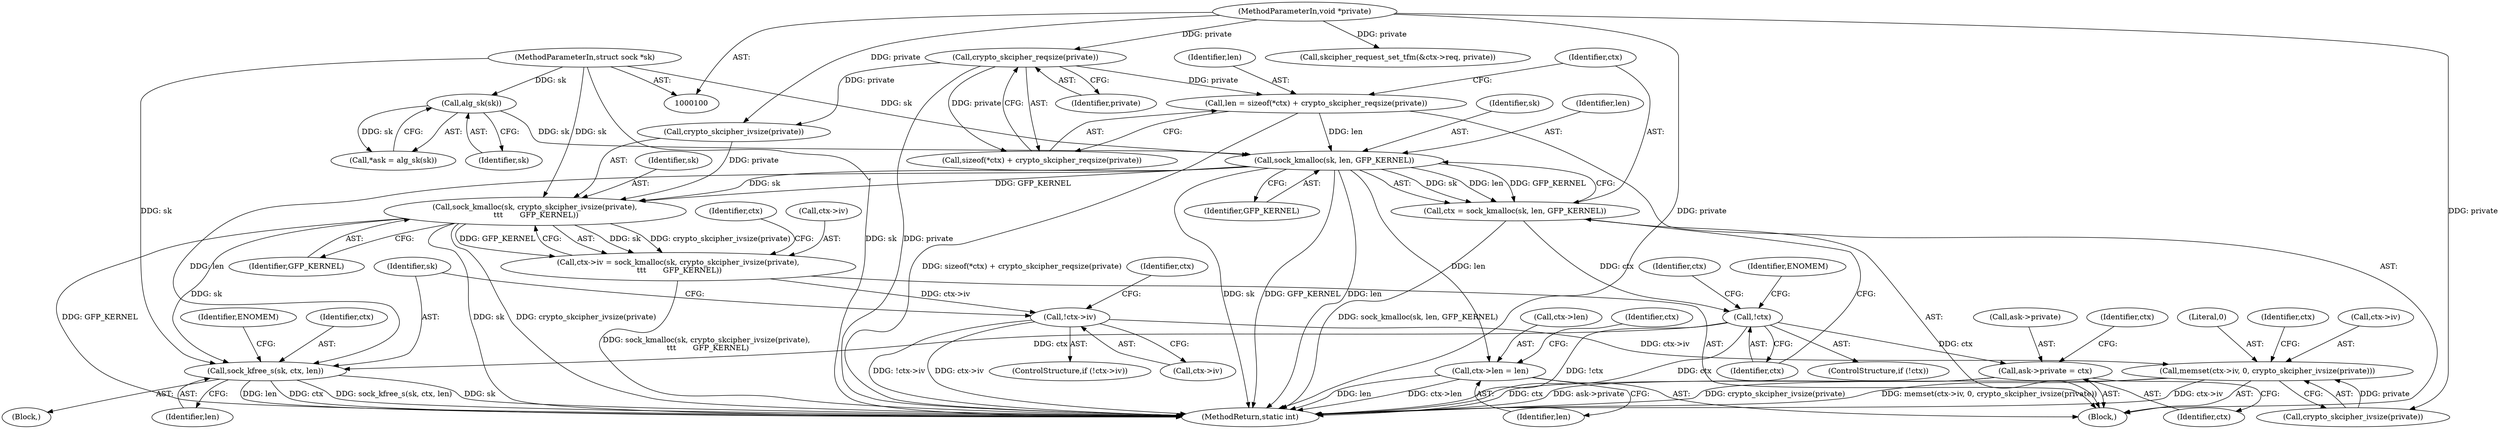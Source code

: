 digraph "1_linux_dd504589577d8e8e70f51f997ad487a4cb6c026f@API" {
"1000121" [label="(Call,sock_kmalloc(sk, len, GFP_KERNEL))"];
"1000108" [label="(Call,alg_sk(sk))"];
"1000102" [label="(MethodParameterIn,struct sock *sk)"];
"1000111" [label="(Call,len = sizeof(*ctx) + crypto_skcipher_reqsize(private))"];
"1000117" [label="(Call,crypto_skcipher_reqsize(private))"];
"1000101" [label="(MethodParameterIn,void *private)"];
"1000119" [label="(Call,ctx = sock_kmalloc(sk, len, GFP_KERNEL))"];
"1000126" [label="(Call,!ctx)"];
"1000146" [label="(Call,sock_kfree_s(sk, ctx, len))"];
"1000201" [label="(Call,ask->private = ctx)"];
"1000135" [label="(Call,sock_kmalloc(sk, crypto_skcipher_ivsize(private),\n \t\t\t       GFP_KERNEL))"];
"1000131" [label="(Call,ctx->iv = sock_kmalloc(sk, crypto_skcipher_ivsize(private),\n \t\t\t       GFP_KERNEL))"];
"1000141" [label="(Call,!ctx->iv)"];
"1000153" [label="(Call,memset(ctx->iv, 0, crypto_skcipher_ivsize(private)))"];
"1000165" [label="(Call,ctx->len = len)"];
"1000120" [label="(Identifier,ctx)"];
"1000137" [label="(Call,crypto_skcipher_ivsize(private))"];
"1000109" [label="(Identifier,sk)"];
"1000124" [label="(Identifier,GFP_KERNEL)"];
"1000149" [label="(Identifier,len)"];
"1000102" [label="(MethodParameterIn,struct sock *sk)"];
"1000121" [label="(Call,sock_kmalloc(sk, len, GFP_KERNEL))"];
"1000141" [label="(Call,!ctx->iv)"];
"1000126" [label="(Call,!ctx)"];
"1000201" [label="(Call,ask->private = ctx)"];
"1000146" [label="(Call,sock_kfree_s(sk, ctx, len))"];
"1000147" [label="(Identifier,sk)"];
"1000202" [label="(Call,ask->private)"];
"1000153" [label="(Call,memset(ctx->iv, 0, crypto_skcipher_ivsize(private)))"];
"1000165" [label="(Call,ctx->len = len)"];
"1000122" [label="(Identifier,sk)"];
"1000101" [label="(MethodParameterIn,void *private)"];
"1000127" [label="(Identifier,ctx)"];
"1000152" [label="(Identifier,ENOMEM)"];
"1000118" [label="(Identifier,private)"];
"1000119" [label="(Call,ctx = sock_kmalloc(sk, len, GFP_KERNEL))"];
"1000112" [label="(Identifier,len)"];
"1000157" [label="(Literal,0)"];
"1000139" [label="(Identifier,GFP_KERNEL)"];
"1000125" [label="(ControlStructure,if (!ctx))"];
"1000163" [label="(Identifier,ctx)"];
"1000143" [label="(Identifier,ctx)"];
"1000136" [label="(Identifier,sk)"];
"1000131" [label="(Call,ctx->iv = sock_kmalloc(sk, crypto_skcipher_ivsize(private),\n \t\t\t       GFP_KERNEL))"];
"1000132" [label="(Call,ctx->iv)"];
"1000166" [label="(Call,ctx->len)"];
"1000169" [label="(Identifier,len)"];
"1000148" [label="(Identifier,ctx)"];
"1000106" [label="(Call,*ask = alg_sk(sk))"];
"1000123" [label="(Identifier,len)"];
"1000133" [label="(Identifier,ctx)"];
"1000158" [label="(Call,crypto_skcipher_ivsize(private))"];
"1000155" [label="(Identifier,ctx)"];
"1000111" [label="(Call,len = sizeof(*ctx) + crypto_skcipher_reqsize(private))"];
"1000113" [label="(Call,sizeof(*ctx) + crypto_skcipher_reqsize(private))"];
"1000209" [label="(Identifier,ctx)"];
"1000230" [label="(MethodReturn,static int)"];
"1000206" [label="(Call,skcipher_request_set_tfm(&ctx->req, private))"];
"1000108" [label="(Call,alg_sk(sk))"];
"1000145" [label="(Block,)"];
"1000140" [label="(ControlStructure,if (!ctx->iv))"];
"1000103" [label="(Block,)"];
"1000142" [label="(Call,ctx->iv)"];
"1000154" [label="(Call,ctx->iv)"];
"1000135" [label="(Call,sock_kmalloc(sk, crypto_skcipher_ivsize(private),\n \t\t\t       GFP_KERNEL))"];
"1000205" [label="(Identifier,ctx)"];
"1000117" [label="(Call,crypto_skcipher_reqsize(private))"];
"1000172" [label="(Identifier,ctx)"];
"1000130" [label="(Identifier,ENOMEM)"];
"1000121" -> "1000119"  [label="AST: "];
"1000121" -> "1000124"  [label="CFG: "];
"1000122" -> "1000121"  [label="AST: "];
"1000123" -> "1000121"  [label="AST: "];
"1000124" -> "1000121"  [label="AST: "];
"1000119" -> "1000121"  [label="CFG: "];
"1000121" -> "1000230"  [label="DDG: len"];
"1000121" -> "1000230"  [label="DDG: sk"];
"1000121" -> "1000230"  [label="DDG: GFP_KERNEL"];
"1000121" -> "1000119"  [label="DDG: sk"];
"1000121" -> "1000119"  [label="DDG: len"];
"1000121" -> "1000119"  [label="DDG: GFP_KERNEL"];
"1000108" -> "1000121"  [label="DDG: sk"];
"1000102" -> "1000121"  [label="DDG: sk"];
"1000111" -> "1000121"  [label="DDG: len"];
"1000121" -> "1000135"  [label="DDG: sk"];
"1000121" -> "1000135"  [label="DDG: GFP_KERNEL"];
"1000121" -> "1000146"  [label="DDG: len"];
"1000121" -> "1000165"  [label="DDG: len"];
"1000108" -> "1000106"  [label="AST: "];
"1000108" -> "1000109"  [label="CFG: "];
"1000109" -> "1000108"  [label="AST: "];
"1000106" -> "1000108"  [label="CFG: "];
"1000108" -> "1000106"  [label="DDG: sk"];
"1000102" -> "1000108"  [label="DDG: sk"];
"1000102" -> "1000100"  [label="AST: "];
"1000102" -> "1000230"  [label="DDG: sk"];
"1000102" -> "1000135"  [label="DDG: sk"];
"1000102" -> "1000146"  [label="DDG: sk"];
"1000111" -> "1000103"  [label="AST: "];
"1000111" -> "1000113"  [label="CFG: "];
"1000112" -> "1000111"  [label="AST: "];
"1000113" -> "1000111"  [label="AST: "];
"1000120" -> "1000111"  [label="CFG: "];
"1000111" -> "1000230"  [label="DDG: sizeof(*ctx) + crypto_skcipher_reqsize(private)"];
"1000117" -> "1000111"  [label="DDG: private"];
"1000117" -> "1000113"  [label="AST: "];
"1000117" -> "1000118"  [label="CFG: "];
"1000118" -> "1000117"  [label="AST: "];
"1000113" -> "1000117"  [label="CFG: "];
"1000117" -> "1000230"  [label="DDG: private"];
"1000117" -> "1000113"  [label="DDG: private"];
"1000101" -> "1000117"  [label="DDG: private"];
"1000117" -> "1000137"  [label="DDG: private"];
"1000101" -> "1000100"  [label="AST: "];
"1000101" -> "1000230"  [label="DDG: private"];
"1000101" -> "1000137"  [label="DDG: private"];
"1000101" -> "1000158"  [label="DDG: private"];
"1000101" -> "1000206"  [label="DDG: private"];
"1000119" -> "1000103"  [label="AST: "];
"1000120" -> "1000119"  [label="AST: "];
"1000127" -> "1000119"  [label="CFG: "];
"1000119" -> "1000230"  [label="DDG: sock_kmalloc(sk, len, GFP_KERNEL)"];
"1000119" -> "1000126"  [label="DDG: ctx"];
"1000126" -> "1000125"  [label="AST: "];
"1000126" -> "1000127"  [label="CFG: "];
"1000127" -> "1000126"  [label="AST: "];
"1000130" -> "1000126"  [label="CFG: "];
"1000133" -> "1000126"  [label="CFG: "];
"1000126" -> "1000230"  [label="DDG: !ctx"];
"1000126" -> "1000230"  [label="DDG: ctx"];
"1000126" -> "1000146"  [label="DDG: ctx"];
"1000126" -> "1000201"  [label="DDG: ctx"];
"1000146" -> "1000145"  [label="AST: "];
"1000146" -> "1000149"  [label="CFG: "];
"1000147" -> "1000146"  [label="AST: "];
"1000148" -> "1000146"  [label="AST: "];
"1000149" -> "1000146"  [label="AST: "];
"1000152" -> "1000146"  [label="CFG: "];
"1000146" -> "1000230"  [label="DDG: len"];
"1000146" -> "1000230"  [label="DDG: ctx"];
"1000146" -> "1000230"  [label="DDG: sock_kfree_s(sk, ctx, len)"];
"1000146" -> "1000230"  [label="DDG: sk"];
"1000135" -> "1000146"  [label="DDG: sk"];
"1000201" -> "1000103"  [label="AST: "];
"1000201" -> "1000205"  [label="CFG: "];
"1000202" -> "1000201"  [label="AST: "];
"1000205" -> "1000201"  [label="AST: "];
"1000209" -> "1000201"  [label="CFG: "];
"1000201" -> "1000230"  [label="DDG: ctx"];
"1000201" -> "1000230"  [label="DDG: ask->private"];
"1000135" -> "1000131"  [label="AST: "];
"1000135" -> "1000139"  [label="CFG: "];
"1000136" -> "1000135"  [label="AST: "];
"1000137" -> "1000135"  [label="AST: "];
"1000139" -> "1000135"  [label="AST: "];
"1000131" -> "1000135"  [label="CFG: "];
"1000135" -> "1000230"  [label="DDG: GFP_KERNEL"];
"1000135" -> "1000230"  [label="DDG: sk"];
"1000135" -> "1000230"  [label="DDG: crypto_skcipher_ivsize(private)"];
"1000135" -> "1000131"  [label="DDG: sk"];
"1000135" -> "1000131"  [label="DDG: crypto_skcipher_ivsize(private)"];
"1000135" -> "1000131"  [label="DDG: GFP_KERNEL"];
"1000137" -> "1000135"  [label="DDG: private"];
"1000131" -> "1000103"  [label="AST: "];
"1000132" -> "1000131"  [label="AST: "];
"1000143" -> "1000131"  [label="CFG: "];
"1000131" -> "1000230"  [label="DDG: sock_kmalloc(sk, crypto_skcipher_ivsize(private),\n \t\t\t       GFP_KERNEL)"];
"1000131" -> "1000141"  [label="DDG: ctx->iv"];
"1000141" -> "1000140"  [label="AST: "];
"1000141" -> "1000142"  [label="CFG: "];
"1000142" -> "1000141"  [label="AST: "];
"1000147" -> "1000141"  [label="CFG: "];
"1000155" -> "1000141"  [label="CFG: "];
"1000141" -> "1000230"  [label="DDG: ctx->iv"];
"1000141" -> "1000230"  [label="DDG: !ctx->iv"];
"1000141" -> "1000153"  [label="DDG: ctx->iv"];
"1000153" -> "1000103"  [label="AST: "];
"1000153" -> "1000158"  [label="CFG: "];
"1000154" -> "1000153"  [label="AST: "];
"1000157" -> "1000153"  [label="AST: "];
"1000158" -> "1000153"  [label="AST: "];
"1000163" -> "1000153"  [label="CFG: "];
"1000153" -> "1000230"  [label="DDG: crypto_skcipher_ivsize(private)"];
"1000153" -> "1000230"  [label="DDG: memset(ctx->iv, 0, crypto_skcipher_ivsize(private))"];
"1000153" -> "1000230"  [label="DDG: ctx->iv"];
"1000158" -> "1000153"  [label="DDG: private"];
"1000165" -> "1000103"  [label="AST: "];
"1000165" -> "1000169"  [label="CFG: "];
"1000166" -> "1000165"  [label="AST: "];
"1000169" -> "1000165"  [label="AST: "];
"1000172" -> "1000165"  [label="CFG: "];
"1000165" -> "1000230"  [label="DDG: len"];
"1000165" -> "1000230"  [label="DDG: ctx->len"];
}

